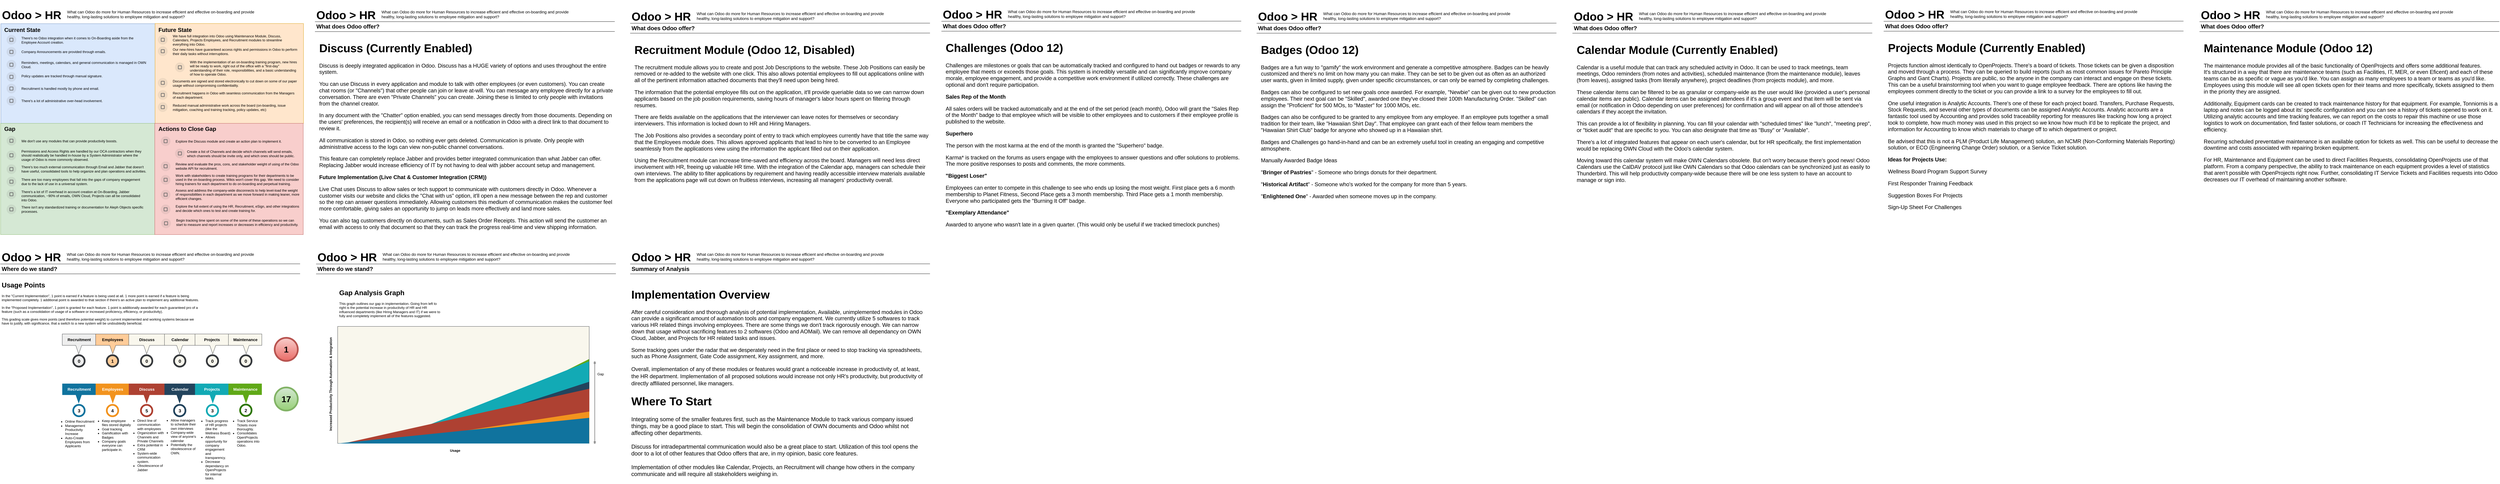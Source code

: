 <mxfile pages="1" version="11.2.8" type="github"><diagram id="OUOehhL8WFchSSpcXjxX" name="Page-1"><mxGraphModel dx="2370" dy="1302" grid="1" gridSize="10" guides="1" tooltips="1" connect="1" arrows="1" fold="1" page="1" pageScale="1" pageWidth="1100" pageHeight="850" math="0" shadow="0"><root><mxCell id="0"/><mxCell id="1" parent="0"/><mxCell id="Wtgg8wzVG4YzeT6x6Ep6-89" value="" style="rounded=0;whiteSpace=wrap;html=1;fillColor=#f9f7ed;strokeColor=#36393d;gradientColor=none;" parent="1" vertex="1"><mxGeometry x="1199.5" y="1147.5" width="881" height="410" as="geometry"/></mxCell><mxCell id="Wtgg8wzVG4YzeT6x6Ep6-133" value="" style="verticalLabelPosition=bottom;verticalAlign=top;html=1;shape=mxgraph.basic.orthogonal_triangle;fillColor=#60a917;align=center;rotation=-90;shadow=0;fontSize=14;fontStyle=1;strokeColor=none;spacingTop=5;fontColor=#ffffff;" parent="1" vertex="1"><mxGeometry x="1638" y="1115" width="295" height="589" as="geometry"/></mxCell><mxCell id="Wtgg8wzVG4YzeT6x6Ep6-103" value="" style="verticalLabelPosition=bottom;verticalAlign=top;html=1;shape=mxgraph.basic.orthogonal_triangle;fillColor=#12AAB5;align=center;rotation=-90;shadow=0;fontSize=14;fontStyle=1;strokeColor=none;spacingTop=5;fontColor=#ffffff;" parent="1" vertex="1"><mxGeometry x="1575" y="1052" width="287" height="723" as="geometry"/></mxCell><mxCell id="Wtgg8wzVG4YzeT6x6Ep6-101" value="" style="verticalLabelPosition=bottom;verticalAlign=top;html=1;shape=mxgraph.basic.orthogonal_triangle;fillColor=#23445D;align=center;rotation=-90;shadow=0;fontSize=14;fontStyle=1;strokeColor=none;spacingTop=5;fontColor=#ffffff;" parent="1" vertex="1"><mxGeometry x="1643" y="1119" width="215" height="660" as="geometry"/></mxCell><mxCell id="Wtgg8wzVG4YzeT6x6Ep6-100" value="" style="verticalLabelPosition=bottom;verticalAlign=top;html=1;shape=mxgraph.basic.orthogonal_triangle;fillColor=#AE4132;align=center;rotation=-90;shadow=0;fontSize=14;fontStyle=1;strokeColor=none;spacingTop=5;fontColor=#ffffff;" parent="1" vertex="1"><mxGeometry x="1557" y="1033" width="191" height="857" as="geometry"/></mxCell><mxCell id="cZItH4RGczlgt5LyqYbT-1" value="" style="rounded=0;whiteSpace=wrap;html=1;fillColor=#dae8fc;strokeColor=#6c8ebf;" parent="1" vertex="1"><mxGeometry x="20" y="86" width="540" height="350" as="geometry"/></mxCell><mxCell id="cZItH4RGczlgt5LyqYbT-2" value="" style="rounded=0;whiteSpace=wrap;html=1;fillColor=#ffe6cc;strokeColor=#d79b00;" parent="1" vertex="1"><mxGeometry x="560" y="85.5" width="520" height="350" as="geometry"/></mxCell><mxCell id="cZItH4RGczlgt5LyqYbT-3" value="" style="rounded=0;whiteSpace=wrap;html=1;fillColor=#d5e8d4;strokeColor=#82b366;" parent="1" vertex="1"><mxGeometry x="19" y="435.5" width="540" height="390" as="geometry"/></mxCell><mxCell id="cZItH4RGczlgt5LyqYbT-4" value="" style="rounded=0;whiteSpace=wrap;html=1;fillColor=#f8cecc;strokeColor=#b85450;" parent="1" vertex="1"><mxGeometry x="559" y="435.5" width="520" height="390" as="geometry"/></mxCell><mxCell id="cZItH4RGczlgt5LyqYbT-7" value="Current State" style="text;html=1;strokeColor=none;fillColor=none;align=left;verticalAlign=middle;whiteSpace=wrap;rounded=0;fontSize=20;fontStyle=1" parent="1" vertex="1"><mxGeometry x="30" y="97" width="520" height="20" as="geometry"/></mxCell><mxCell id="cZItH4RGczlgt5LyqYbT-8" value="Future State" style="text;html=1;strokeColor=none;fillColor=none;align=left;verticalAlign=middle;whiteSpace=wrap;rounded=0;fontSize=20;fontStyle=1" parent="1" vertex="1"><mxGeometry x="570" y="97" width="500" height="20" as="geometry"/></mxCell><mxCell id="cZItH4RGczlgt5LyqYbT-9" value="Gap" style="text;html=1;strokeColor=none;fillColor=none;align=left;verticalAlign=middle;whiteSpace=wrap;rounded=0;fontSize=20;fontStyle=1" parent="1" vertex="1"><mxGeometry x="30" y="444" width="500" height="20" as="geometry"/></mxCell><mxCell id="cZItH4RGczlgt5LyqYbT-10" value="Actions to Close Gap" style="text;html=1;strokeColor=none;fillColor=none;align=left;verticalAlign=middle;whiteSpace=wrap;rounded=0;fontSize=20;fontStyle=1" parent="1" vertex="1"><mxGeometry x="570" y="444" width="500" height="20" as="geometry"/></mxCell><mxCell id="cZItH4RGczlgt5LyqYbT-12" value="" style="shape=ellipse;labelPosition=right;align=left;strokeColor=none;fillColor=#666666;opacity=10;fontSize=20;" parent="1" vertex="1"><mxGeometry x="40" y="125.5" width="34" height="34" as="geometry"/></mxCell><mxCell id="cZItH4RGczlgt5LyqYbT-13" value="" style="dashed=0;labelPosition=right;align=left;shape=mxgraph.gmdl.checkbox;strokeColor=#666666;fillColor=none;strokeWidth=2;" parent="cZItH4RGczlgt5LyqYbT-12" vertex="1"><mxGeometry x="11.333" y="11.333" width="11.333" height="11.333" as="geometry"/></mxCell><mxCell id="cZItH4RGczlgt5LyqYbT-19" value="There's no Odoo integration when it comes to On-Boarding aside from the Employee Account creation." style="text;html=1;strokeColor=none;fillColor=none;align=left;verticalAlign=middle;whiteSpace=wrap;rounded=0;fontSize=12;" parent="1" vertex="1"><mxGeometry x="90" y="127" width="440" height="33" as="geometry"/></mxCell><mxCell id="cZItH4RGczlgt5LyqYbT-32" value="What can Odoo do more for Human Resources to increase efficient and effective on-boarding and provide healthy, long-lasting solutions to employee mitigation and support?" style="text;html=1;strokeColor=none;fillColor=none;align=left;verticalAlign=middle;whiteSpace=wrap;rounded=0;fontSize=14;" parent="1" vertex="1"><mxGeometry x="250" y="30" width="680" height="46" as="geometry"/></mxCell><mxCell id="cZItH4RGczlgt5LyqYbT-33" value="&lt;h1&gt;Odoo &amp;gt; HR&lt;/h1&gt;" style="text;html=1;strokeColor=none;fillColor=none;spacing=5;spacingTop=-20;whiteSpace=wrap;overflow=hidden;rounded=0;fontSize=20;align=left;" parent="1" vertex="1"><mxGeometry x="19" y="14.5" width="250" height="66" as="geometry"/></mxCell><mxCell id="cZItH4RGczlgt5LyqYbT-34" value="Company Announcements are provided through emails." style="text;html=1;strokeColor=none;fillColor=none;align=left;verticalAlign=middle;whiteSpace=wrap;rounded=0;fontSize=12;" parent="1" vertex="1"><mxGeometry x="90" y="170" width="440" height="30" as="geometry"/></mxCell><mxCell id="cZItH4RGczlgt5LyqYbT-35" value="Reminders, meetings, calendars, and general communication is managed in OWN Cloud." style="text;html=1;strokeColor=none;fillColor=none;align=left;verticalAlign=middle;whiteSpace=wrap;rounded=0;fontSize=12;" parent="1" vertex="1"><mxGeometry x="90" y="210" width="440" height="40" as="geometry"/></mxCell><mxCell id="cZItH4RGczlgt5LyqYbT-36" value="" style="shape=ellipse;labelPosition=right;align=left;strokeColor=none;fillColor=#666666;opacity=10;fontSize=20;" parent="1" vertex="1"><mxGeometry x="40" y="168" width="34" height="34" as="geometry"/></mxCell><mxCell id="cZItH4RGczlgt5LyqYbT-37" value="" style="dashed=0;labelPosition=right;align=left;shape=mxgraph.gmdl.checkbox;strokeColor=#666666;fillColor=none;strokeWidth=2;" parent="cZItH4RGczlgt5LyqYbT-36" vertex="1"><mxGeometry x="11.333" y="11.333" width="11.333" height="11.333" as="geometry"/></mxCell><mxCell id="cZItH4RGczlgt5LyqYbT-38" value="" style="shape=ellipse;labelPosition=right;align=left;strokeColor=none;fillColor=#666666;opacity=10;fontSize=20;" parent="1" vertex="1"><mxGeometry x="40" y="213" width="34" height="34" as="geometry"/></mxCell><mxCell id="cZItH4RGczlgt5LyqYbT-39" value="" style="dashed=0;labelPosition=right;align=left;shape=mxgraph.gmdl.checkbox;strokeColor=#666666;fillColor=none;strokeWidth=2;" parent="cZItH4RGczlgt5LyqYbT-38" vertex="1"><mxGeometry x="11.333" y="11.333" width="11.333" height="11.333" as="geometry"/></mxCell><mxCell id="cZItH4RGczlgt5LyqYbT-40" value="Policy updates are tracked through manual signature." style="text;html=1;strokeColor=none;fillColor=none;align=left;verticalAlign=middle;whiteSpace=wrap;rounded=0;fontSize=12;" parent="1" vertex="1"><mxGeometry x="90" y="250" width="440" height="40" as="geometry"/></mxCell><mxCell id="cZItH4RGczlgt5LyqYbT-41" value="" style="shape=ellipse;labelPosition=right;align=left;strokeColor=none;fillColor=#666666;opacity=10;fontSize=20;" parent="1" vertex="1"><mxGeometry x="40" y="255.5" width="34" height="34" as="geometry"/></mxCell><mxCell id="cZItH4RGczlgt5LyqYbT-42" value="" style="dashed=0;labelPosition=right;align=left;shape=mxgraph.gmdl.checkbox;strokeColor=#666666;fillColor=none;strokeWidth=2;" parent="cZItH4RGczlgt5LyqYbT-41" vertex="1"><mxGeometry x="11.333" y="11.333" width="11.333" height="11.333" as="geometry"/></mxCell><mxCell id="cZItH4RGczlgt5LyqYbT-43" value="Recruitment is handled mostly by phone and email." style="text;html=1;strokeColor=none;fillColor=none;align=left;verticalAlign=middle;whiteSpace=wrap;rounded=0;fontSize=12;" parent="1" vertex="1"><mxGeometry x="90" y="293.5" width="440" height="40" as="geometry"/></mxCell><mxCell id="cZItH4RGczlgt5LyqYbT-44" value="" style="shape=ellipse;labelPosition=right;align=left;strokeColor=none;fillColor=#666666;opacity=10;fontSize=20;" parent="1" vertex="1"><mxGeometry x="40" y="296.5" width="34" height="34" as="geometry"/></mxCell><mxCell id="cZItH4RGczlgt5LyqYbT-45" value="" style="dashed=0;labelPosition=right;align=left;shape=mxgraph.gmdl.checkbox;strokeColor=#666666;fillColor=none;strokeWidth=2;" parent="cZItH4RGczlgt5LyqYbT-44" vertex="1"><mxGeometry x="11.333" y="11.333" width="11.333" height="11.333" as="geometry"/></mxCell><mxCell id="cZItH4RGczlgt5LyqYbT-46" value="There's a lot of administrative over-head involvement." style="text;html=1;strokeColor=none;fillColor=none;align=left;verticalAlign=middle;whiteSpace=wrap;rounded=0;fontSize=12;" parent="1" vertex="1"><mxGeometry x="90" y="336.5" width="440" height="40" as="geometry"/></mxCell><mxCell id="cZItH4RGczlgt5LyqYbT-47" value="" style="shape=ellipse;labelPosition=right;align=left;strokeColor=none;fillColor=#666666;opacity=10;fontSize=20;" parent="1" vertex="1"><mxGeometry x="40" y="339.5" width="34" height="34" as="geometry"/></mxCell><mxCell id="cZItH4RGczlgt5LyqYbT-48" value="" style="dashed=0;labelPosition=right;align=left;shape=mxgraph.gmdl.checkbox;strokeColor=#666666;fillColor=none;strokeWidth=2;" parent="cZItH4RGczlgt5LyqYbT-47" vertex="1"><mxGeometry x="11.333" y="11.333" width="11.333" height="11.333" as="geometry"/></mxCell><mxCell id="cZItH4RGczlgt5LyqYbT-51" value="" style="shape=ellipse;labelPosition=right;align=left;strokeColor=none;fillColor=#666666;opacity=10;fontSize=20;" parent="1" vertex="1"><mxGeometry x="570" y="125.5" width="34" height="34" as="geometry"/></mxCell><mxCell id="cZItH4RGczlgt5LyqYbT-52" value="" style="dashed=0;labelPosition=right;align=left;shape=mxgraph.gmdl.checkbox;strokeColor=#666666;fillColor=none;strokeWidth=2;" parent="cZItH4RGczlgt5LyqYbT-51" vertex="1"><mxGeometry x="11.333" y="11.333" width="11.333" height="11.333" as="geometry"/></mxCell><mxCell id="cZItH4RGczlgt5LyqYbT-53" value="We have full integration into Odoo using Maintenance Module, Discuss, Calendars, Projects Employees, and Recruitment modules to streamline everything into Odoo." style="text;html=1;strokeColor=none;fillColor=none;align=left;verticalAlign=middle;whiteSpace=wrap;rounded=0;fontSize=12;" parent="1" vertex="1"><mxGeometry x="620" y="127" width="440" height="33" as="geometry"/></mxCell><mxCell id="cZItH4RGczlgt5LyqYbT-54" value="" style="shape=ellipse;labelPosition=right;align=left;strokeColor=none;fillColor=#666666;opacity=10;fontSize=20;" parent="1" vertex="1"><mxGeometry x="570" y="165.5" width="34" height="34" as="geometry"/></mxCell><mxCell id="cZItH4RGczlgt5LyqYbT-55" value="" style="dashed=0;labelPosition=right;align=left;shape=mxgraph.gmdl.checkbox;strokeColor=#666666;fillColor=none;strokeWidth=2;" parent="cZItH4RGczlgt5LyqYbT-54" vertex="1"><mxGeometry x="11.333" y="11.333" width="11.333" height="11.333" as="geometry"/></mxCell><mxCell id="cZItH4RGczlgt5LyqYbT-56" value="Our new-hires have guaranteed access rights and permissions in Odoo to perform their daily tasks without interruptions." style="text;html=1;strokeColor=none;fillColor=none;align=left;verticalAlign=middle;whiteSpace=wrap;rounded=0;fontSize=12;" parent="1" vertex="1"><mxGeometry x="620" y="167" width="440" height="33" as="geometry"/></mxCell><mxCell id="cZItH4RGczlgt5LyqYbT-57" value="" style="shape=ellipse;labelPosition=right;align=left;strokeColor=none;fillColor=#666666;opacity=10;fontSize=20;" parent="1" vertex="1"><mxGeometry x="630" y="222" width="34" height="34" as="geometry"/></mxCell><mxCell id="cZItH4RGczlgt5LyqYbT-58" value="" style="dashed=0;labelPosition=right;align=left;shape=mxgraph.gmdl.checkbox;strokeColor=#666666;fillColor=none;strokeWidth=2;" parent="cZItH4RGczlgt5LyqYbT-57" vertex="1"><mxGeometry x="11.333" y="11.333" width="11.333" height="11.333" as="geometry"/></mxCell><mxCell id="cZItH4RGczlgt5LyqYbT-59" value="With the implementation of an on-boarding training program, new hires will be ready to work, right out of the office with a &quot;first-day&quot; understanding of their role, responsibilities, and a basic understanding of how to operate Odoo." style="text;html=1;strokeColor=none;fillColor=none;align=left;verticalAlign=middle;whiteSpace=wrap;rounded=0;fontSize=12;" parent="1" vertex="1"><mxGeometry x="680" y="214" width="380" height="56" as="geometry"/></mxCell><mxCell id="cZItH4RGczlgt5LyqYbT-60" value="" style="shape=ellipse;labelPosition=right;align=left;strokeColor=none;fillColor=#666666;opacity=10;fontSize=20;" parent="1" vertex="1"><mxGeometry x="570" y="276.5" width="34" height="34" as="geometry"/></mxCell><mxCell id="cZItH4RGczlgt5LyqYbT-61" value="" style="dashed=0;labelPosition=right;align=left;shape=mxgraph.gmdl.checkbox;strokeColor=#666666;fillColor=none;strokeWidth=2;" parent="cZItH4RGczlgt5LyqYbT-60" vertex="1"><mxGeometry x="11.333" y="11.333" width="11.333" height="11.333" as="geometry"/></mxCell><mxCell id="cZItH4RGczlgt5LyqYbT-62" value="Documents are signed and stored electronically to cut down on some of our paper usage without compromising confidentiality." style="text;html=1;strokeColor=none;fillColor=none;align=left;verticalAlign=middle;whiteSpace=wrap;rounded=0;fontSize=12;" parent="1" vertex="1"><mxGeometry x="620" y="278" width="440" height="33" as="geometry"/></mxCell><mxCell id="cZItH4RGczlgt5LyqYbT-63" value="" style="shape=ellipse;labelPosition=right;align=left;strokeColor=none;fillColor=#666666;opacity=10;fontSize=20;" parent="1" vertex="1"><mxGeometry x="570" y="319" width="34" height="34" as="geometry"/></mxCell><mxCell id="cZItH4RGczlgt5LyqYbT-64" value="" style="dashed=0;labelPosition=right;align=left;shape=mxgraph.gmdl.checkbox;strokeColor=#666666;fillColor=none;strokeWidth=2;" parent="cZItH4RGczlgt5LyqYbT-63" vertex="1"><mxGeometry x="11.333" y="11.333" width="11.333" height="11.333" as="geometry"/></mxCell><mxCell id="cZItH4RGczlgt5LyqYbT-65" value="Recruitment happens in Odoo with seamless communication from the Managers of each department." style="text;html=1;strokeColor=none;fillColor=none;align=left;verticalAlign=middle;whiteSpace=wrap;rounded=0;fontSize=12;" parent="1" vertex="1"><mxGeometry x="620" y="320.5" width="440" height="33" as="geometry"/></mxCell><mxCell id="cZItH4RGczlgt5LyqYbT-66" value="" style="shape=ellipse;labelPosition=right;align=left;strokeColor=none;fillColor=#666666;opacity=10;fontSize=20;" parent="1" vertex="1"><mxGeometry x="570" y="361.5" width="34" height="34" as="geometry"/></mxCell><mxCell id="cZItH4RGczlgt5LyqYbT-67" value="" style="dashed=0;labelPosition=right;align=left;shape=mxgraph.gmdl.checkbox;strokeColor=#666666;fillColor=none;strokeWidth=2;" parent="cZItH4RGczlgt5LyqYbT-66" vertex="1"><mxGeometry x="11.333" y="11.333" width="11.333" height="11.333" as="geometry"/></mxCell><mxCell id="cZItH4RGczlgt5LyqYbT-68" value="Reduced manual administrative work across the board (on-boarding, issue mitigation, coaching and training tracking, policy updates, etc)" style="text;html=1;strokeColor=none;fillColor=none;align=left;verticalAlign=middle;whiteSpace=wrap;rounded=0;fontSize=12;" parent="1" vertex="1"><mxGeometry x="620" y="363" width="440" height="33" as="geometry"/></mxCell><mxCell id="cZItH4RGczlgt5LyqYbT-69" value="" style="shape=ellipse;labelPosition=right;align=left;strokeColor=none;fillColor=#666666;opacity=10;fontSize=20;" parent="1" vertex="1"><mxGeometry x="40" y="479.5" width="34" height="34" as="geometry"/></mxCell><mxCell id="cZItH4RGczlgt5LyqYbT-70" value="" style="dashed=0;labelPosition=right;align=left;shape=mxgraph.gmdl.checkbox;strokeColor=#666666;fillColor=none;strokeWidth=2;" parent="cZItH4RGczlgt5LyqYbT-69" vertex="1"><mxGeometry x="11.333" y="11.333" width="11.333" height="11.333" as="geometry"/></mxCell><mxCell id="cZItH4RGczlgt5LyqYbT-71" value="We don't use any modules that can provide productivity boosts." style="text;html=1;strokeColor=none;fillColor=none;align=left;verticalAlign=middle;whiteSpace=wrap;rounded=0;fontSize=12;" parent="1" vertex="1"><mxGeometry x="90" y="481" width="440" height="33" as="geometry"/></mxCell><mxCell id="cZItH4RGczlgt5LyqYbT-72" value="" style="shape=ellipse;labelPosition=right;align=left;strokeColor=none;fillColor=#666666;opacity=10;fontSize=20;" parent="1" vertex="1"><mxGeometry x="40" y="530.5" width="34" height="34" as="geometry"/></mxCell><mxCell id="cZItH4RGczlgt5LyqYbT-73" value="" style="dashed=0;labelPosition=right;align=left;shape=mxgraph.gmdl.checkbox;strokeColor=#666666;fillColor=none;strokeWidth=2;" parent="cZItH4RGczlgt5LyqYbT-72" vertex="1"><mxGeometry x="11.333" y="11.333" width="11.333" height="11.333" as="geometry"/></mxCell><mxCell id="cZItH4RGczlgt5LyqYbT-74" value="Permissions and Access Rights are handled by our OCA contractors when they should realistically be handled in-house by a System Administrator where the usage of Odoo is more commonly observed." style="text;html=1;strokeColor=none;fillColor=none;align=left;verticalAlign=middle;whiteSpace=wrap;rounded=0;fontSize=12;" parent="1" vertex="1"><mxGeometry x="90" y="525" width="440" height="45" as="geometry"/></mxCell><mxCell id="cZItH4RGczlgt5LyqYbT-75" value="" style="shape=ellipse;labelPosition=right;align=left;strokeColor=none;fillColor=#666666;opacity=10;fontSize=20;" parent="1" vertex="1"><mxGeometry x="40" y="579" width="34" height="34" as="geometry"/></mxCell><mxCell id="cZItH4RGczlgt5LyqYbT-76" value="" style="dashed=0;labelPosition=right;align=left;shape=mxgraph.gmdl.checkbox;strokeColor=#666666;fillColor=none;strokeWidth=2;" parent="cZItH4RGczlgt5LyqYbT-75" vertex="1"><mxGeometry x="11.333" y="11.333" width="11.333" height="11.333" as="geometry"/></mxCell><mxCell id="cZItH4RGczlgt5LyqYbT-77" value="There's too much external communication through Email and Jabber that doesn't have useful, consolidated tools to help organize and plan operations and activities." style="text;html=1;strokeColor=none;fillColor=none;align=left;verticalAlign=middle;whiteSpace=wrap;rounded=0;fontSize=12;" parent="1" vertex="1"><mxGeometry x="90" y="581" width="440" height="29" as="geometry"/></mxCell><mxCell id="cZItH4RGczlgt5LyqYbT-78" value="" style="shape=ellipse;labelPosition=right;align=left;strokeColor=none;fillColor=#666666;opacity=10;fontSize=20;" parent="1" vertex="1"><mxGeometry x="40" y="623" width="34" height="34" as="geometry"/></mxCell><mxCell id="cZItH4RGczlgt5LyqYbT-79" value="" style="dashed=0;labelPosition=right;align=left;shape=mxgraph.gmdl.checkbox;strokeColor=#666666;fillColor=none;strokeWidth=2;" parent="cZItH4RGczlgt5LyqYbT-78" vertex="1"><mxGeometry x="11.333" y="11.333" width="11.333" height="11.333" as="geometry"/></mxCell><mxCell id="cZItH4RGczlgt5LyqYbT-80" value="There are too many employees that fall into the gaps of company engagement due to the lack of use in a universal system." style="text;html=1;strokeColor=none;fillColor=none;align=left;verticalAlign=middle;whiteSpace=wrap;rounded=0;fontSize=12;" parent="1" vertex="1"><mxGeometry x="90" y="625" width="440" height="30" as="geometry"/></mxCell><mxCell id="cZItH4RGczlgt5LyqYbT-81" value="" style="shape=ellipse;labelPosition=right;align=left;strokeColor=none;fillColor=#666666;opacity=10;fontSize=20;" parent="1" vertex="1"><mxGeometry x="40" y="667" width="34" height="34" as="geometry"/></mxCell><mxCell id="cZItH4RGczlgt5LyqYbT-82" value="" style="dashed=0;labelPosition=right;align=left;shape=mxgraph.gmdl.checkbox;strokeColor=#666666;fillColor=none;strokeWidth=2;" parent="cZItH4RGczlgt5LyqYbT-81" vertex="1"><mxGeometry x="11.333" y="11.333" width="11.333" height="11.333" as="geometry"/></mxCell><mxCell id="cZItH4RGczlgt5LyqYbT-83" value="There's a lot of IT overhead in account creation at On-Boarding. Jabber communication, ~90% of emails, OWN Cloud, Projects can all be consolidated into Odoo." style="text;html=1;strokeColor=none;fillColor=none;align=left;verticalAlign=middle;whiteSpace=wrap;rounded=0;fontSize=12;" parent="1" vertex="1"><mxGeometry x="90" y="669" width="440" height="41" as="geometry"/></mxCell><mxCell id="NRqxcImHiHVD9mIpwpy8-1" value="" style="shape=ellipse;labelPosition=right;align=left;strokeColor=none;fillColor=#666666;opacity=10;fontSize=20;" parent="1" vertex="1"><mxGeometry x="40" y="720" width="34" height="34" as="geometry"/></mxCell><mxCell id="NRqxcImHiHVD9mIpwpy8-2" value="" style="dashed=0;labelPosition=right;align=left;shape=mxgraph.gmdl.checkbox;strokeColor=#666666;fillColor=none;strokeWidth=2;" parent="NRqxcImHiHVD9mIpwpy8-1" vertex="1"><mxGeometry x="11.333" y="11.333" width="11.333" height="11.333" as="geometry"/></mxCell><mxCell id="NRqxcImHiHVD9mIpwpy8-3" value="There isn't any standardized training or documentation for Aleph Objects specific processes." style="text;html=1;strokeColor=none;fillColor=none;align=left;verticalAlign=middle;whiteSpace=wrap;rounded=0;fontSize=12;" parent="1" vertex="1"><mxGeometry x="90" y="722" width="440" height="30" as="geometry"/></mxCell><mxCell id="NRqxcImHiHVD9mIpwpy8-4" value="" style="shape=ellipse;labelPosition=right;align=left;strokeColor=none;fillColor=#666666;opacity=10;fontSize=20;" parent="1" vertex="1"><mxGeometry x="580" y="481" width="34" height="34" as="geometry"/></mxCell><mxCell id="NRqxcImHiHVD9mIpwpy8-5" value="" style="dashed=0;labelPosition=right;align=left;shape=mxgraph.gmdl.checkbox;strokeColor=#666666;fillColor=none;strokeWidth=2;" parent="NRqxcImHiHVD9mIpwpy8-4" vertex="1"><mxGeometry x="11.333" y="11.333" width="11.333" height="11.333" as="geometry"/></mxCell><mxCell id="NRqxcImHiHVD9mIpwpy8-6" value="Explore the Discuss module and create an action plan to implement it." style="text;html=1;strokeColor=none;fillColor=none;align=left;verticalAlign=middle;whiteSpace=wrap;rounded=0;fontSize=12;" parent="1" vertex="1"><mxGeometry x="630" y="482.5" width="440" height="33" as="geometry"/></mxCell><mxCell id="NRqxcImHiHVD9mIpwpy8-7" value="" style="shape=ellipse;labelPosition=right;align=left;strokeColor=none;fillColor=#666666;opacity=10;fontSize=20;" parent="1" vertex="1"><mxGeometry x="630" y="524" width="34" height="34" as="geometry"/></mxCell><mxCell id="NRqxcImHiHVD9mIpwpy8-8" value="" style="dashed=0;labelPosition=right;align=left;shape=mxgraph.gmdl.checkbox;strokeColor=#666666;fillColor=none;strokeWidth=2;" parent="NRqxcImHiHVD9mIpwpy8-7" vertex="1"><mxGeometry x="11.333" y="11.333" width="11.333" height="11.333" as="geometry"/></mxCell><mxCell id="NRqxcImHiHVD9mIpwpy8-9" value="Create a list of Channels and decide which channels will send emails, which channels should be invite only, and which ones should be public." style="text;html=1;strokeColor=none;fillColor=none;align=left;verticalAlign=middle;whiteSpace=wrap;rounded=0;fontSize=12;" parent="1" vertex="1"><mxGeometry x="670" y="519" width="400" height="45" as="geometry"/></mxCell><mxCell id="NRqxcImHiHVD9mIpwpy8-10" value="" style="shape=ellipse;labelPosition=right;align=left;strokeColor=none;fillColor=#666666;opacity=10;fontSize=20;" parent="1" vertex="1"><mxGeometry x="580" y="569" width="34" height="34" as="geometry"/></mxCell><mxCell id="NRqxcImHiHVD9mIpwpy8-11" value="" style="dashed=0;labelPosition=right;align=left;shape=mxgraph.gmdl.checkbox;strokeColor=#666666;fillColor=none;strokeWidth=2;" parent="NRqxcImHiHVD9mIpwpy8-10" vertex="1"><mxGeometry x="11.333" y="11.333" width="11.333" height="11.333" as="geometry"/></mxCell><mxCell id="NRqxcImHiHVD9mIpwpy8-12" value="Review and evaluate the pros, cons, and stakeholder weight of using of the Odoo website API for recruitment." style="text;html=1;strokeColor=none;fillColor=none;align=left;verticalAlign=middle;whiteSpace=wrap;rounded=0;fontSize=12;" parent="1" vertex="1"><mxGeometry x="630" y="571" width="440" height="29" as="geometry"/></mxCell><mxCell id="NRqxcImHiHVD9mIpwpy8-13" value="" style="shape=ellipse;labelPosition=right;align=left;strokeColor=none;fillColor=#666666;opacity=10;fontSize=20;" parent="1" vertex="1"><mxGeometry x="580" y="616.5" width="34" height="34" as="geometry"/></mxCell><mxCell id="NRqxcImHiHVD9mIpwpy8-14" value="" style="dashed=0;labelPosition=right;align=left;shape=mxgraph.gmdl.checkbox;strokeColor=#666666;fillColor=none;strokeWidth=2;" parent="NRqxcImHiHVD9mIpwpy8-13" vertex="1"><mxGeometry x="11.333" y="11.333" width="11.333" height="11.333" as="geometry"/></mxCell><mxCell id="NRqxcImHiHVD9mIpwpy8-16" value="" style="shape=ellipse;labelPosition=right;align=left;strokeColor=none;fillColor=#666666;opacity=10;fontSize=20;" parent="1" vertex="1"><mxGeometry x="580" y="668.5" width="34" height="34" as="geometry"/></mxCell><mxCell id="NRqxcImHiHVD9mIpwpy8-17" value="" style="dashed=0;labelPosition=right;align=left;shape=mxgraph.gmdl.checkbox;strokeColor=#666666;fillColor=none;strokeWidth=2;" parent="NRqxcImHiHVD9mIpwpy8-16" vertex="1"><mxGeometry x="11.333" y="11.333" width="11.333" height="11.333" as="geometry"/></mxCell><mxCell id="NRqxcImHiHVD9mIpwpy8-18" value="Assess and address the company-wide disconnects to help level-load the weight of responsibilities in each department as we move forward in making leaner, more efficient changes." style="text;html=1;strokeColor=none;fillColor=none;align=left;verticalAlign=middle;whiteSpace=wrap;rounded=0;fontSize=12;" parent="1" vertex="1"><mxGeometry x="630" y="666" width="440" height="38" as="geometry"/></mxCell><mxCell id="NRqxcImHiHVD9mIpwpy8-19" value="" style="shape=ellipse;labelPosition=right;align=left;strokeColor=none;fillColor=#666666;opacity=10;fontSize=20;" parent="1" vertex="1"><mxGeometry x="580" y="720" width="34" height="34" as="geometry"/></mxCell><mxCell id="NRqxcImHiHVD9mIpwpy8-20" value="" style="dashed=0;labelPosition=right;align=left;shape=mxgraph.gmdl.checkbox;strokeColor=#666666;fillColor=none;strokeWidth=2;" parent="NRqxcImHiHVD9mIpwpy8-19" vertex="1"><mxGeometry x="11.333" y="11.333" width="11.333" height="11.333" as="geometry"/></mxCell><mxCell id="NRqxcImHiHVD9mIpwpy8-22" value="Work with stakeholders to create training programs for their departments to be used in the on-boarding process. Wikis won't cover this gap. We need to consider hiring trainers for each department to do on-boarding and perpetual training." style="text;html=1;strokeColor=none;fillColor=none;align=left;verticalAlign=middle;whiteSpace=wrap;rounded=0;fontSize=12;" parent="1" vertex="1"><mxGeometry x="630" y="611" width="440" height="44" as="geometry"/></mxCell><mxCell id="NRqxcImHiHVD9mIpwpy8-23" value="Explore the full extent of using the HR, Recruitment, eSign, and other integrations and decide which ones to test and create training for." style="text;html=1;strokeColor=none;fillColor=none;align=left;verticalAlign=middle;whiteSpace=wrap;rounded=0;fontSize=12;" parent="1" vertex="1"><mxGeometry x="630" y="715" width="440" height="38" as="geometry"/></mxCell><mxCell id="NRqxcImHiHVD9mIpwpy8-24" value="" style="shape=ellipse;labelPosition=right;align=left;strokeColor=none;fillColor=#666666;opacity=10;fontSize=20;" parent="1" vertex="1"><mxGeometry x="581.5" y="769" width="34" height="34" as="geometry"/></mxCell><mxCell id="NRqxcImHiHVD9mIpwpy8-25" value="" style="dashed=0;labelPosition=right;align=left;shape=mxgraph.gmdl.checkbox;strokeColor=#666666;fillColor=none;strokeWidth=2;" parent="NRqxcImHiHVD9mIpwpy8-24" vertex="1"><mxGeometry x="11.333" y="11.333" width="11.333" height="11.333" as="geometry"/></mxCell><mxCell id="NRqxcImHiHVD9mIpwpy8-26" value="Begin tracking time spent on some of the some of these operations so we can start to measure and report increases or decreases in efficiency and productivity." style="text;html=1;strokeColor=none;fillColor=none;align=left;verticalAlign=middle;whiteSpace=wrap;rounded=0;fontSize=12;" parent="1" vertex="1"><mxGeometry x="631.5" y="764" width="440" height="38" as="geometry"/></mxCell><mxCell id="NRqxcImHiHVD9mIpwpy8-28" value="What can Odoo do more for Human Resources to increase efficient and effective on-boarding and provide healthy, long-lasting solutions to employee mitigation and support?" style="text;html=1;strokeColor=none;fillColor=none;align=left;verticalAlign=middle;whiteSpace=wrap;rounded=0;fontSize=14;" parent="1" vertex="1"><mxGeometry x="1351" y="30" width="680" height="46" as="geometry"/></mxCell><mxCell id="NRqxcImHiHVD9mIpwpy8-29" value="&lt;h1&gt;Odoo &amp;gt; HR&lt;/h1&gt;" style="text;html=1;strokeColor=none;fillColor=none;spacing=5;spacingTop=-20;whiteSpace=wrap;overflow=hidden;rounded=0;fontSize=20;align=left;" parent="1" vertex="1"><mxGeometry x="1120" y="14.5" width="250" height="66" as="geometry"/></mxCell><mxCell id="NRqxcImHiHVD9mIpwpy8-31" value="&lt;h1 style=&quot;font-size: 20px;&quot;&gt;What does Odoo offer?&lt;/h1&gt;" style="text;html=1;spacing=5;spacingTop=-20;whiteSpace=wrap;overflow=hidden;rounded=0;fontSize=20;align=left;" parent="1" vertex="1"><mxGeometry x="1120" y="81" width="440" height="32" as="geometry"/></mxCell><mxCell id="NRqxcImHiHVD9mIpwpy8-32" value="" style="shape=link;html=1;fontSize=20;width=34.706;" parent="1" edge="1"><mxGeometry width="50" height="50" relative="1" as="geometry"><mxPoint x="1120" y="96.5" as="sourcePoint"/><mxPoint x="2170" y="96" as="targetPoint"/></mxGeometry></mxCell><mxCell id="NRqxcImHiHVD9mIpwpy8-33" value="&lt;h1&gt;Discuss (Currently Enabled)&lt;/h1&gt;&lt;p style=&quot;font-size: 19px&quot;&gt;&lt;font style=&quot;font-size: 19px&quot;&gt;Discuss is deeply integrated application in Odoo. Discuss has a HUGE variety of options and uses throughout the entire system.&lt;/font&gt;&lt;/p&gt;&lt;p style=&quot;font-size: 19px&quot;&gt;&lt;font style=&quot;font-size: 19px&quot;&gt;You can use Discuss in every application and module to talk with other employees (or even customers). You can create chat rooms (or &quot;Channels&quot;) that other people can join or leave at-will. You can message any employee directly for a private conversation. There are even &quot;Private Channels&quot; you can create. Joining these is limited to only people with invitations from the channel creator.&amp;nbsp;&lt;/font&gt;&lt;/p&gt;&lt;p style=&quot;font-size: 19px&quot;&gt;&lt;font style=&quot;font-size: 19px&quot;&gt;In any document with the &quot;Chatter&quot; option enabled, you can send messages directly from those documents. Depending on the users' preferences, the recipient(s) will receive an email or a notification in Odoo with a direct link to that document to review it.&lt;/font&gt;&lt;/p&gt;&lt;p style=&quot;font-size: 19px&quot;&gt;All communication is stored in Odoo, so nothing ever gets deleted. Communication is private. Only people with administrative access to the logs can view non-public channel conversations.&lt;/p&gt;&lt;p style=&quot;font-size: 19px&quot;&gt;This feature can completely replace Jabber and provides better integrated communication than what Jabber can offer. Replacing Jabber would increase efficiency of IT by not having to deal with jabber account setup and management.&lt;/p&gt;&lt;p style=&quot;font-size: 19px&quot;&gt;&lt;b&gt;Future Implementation (Live Chat &amp;amp; Customer Integration (CRM))&lt;/b&gt;&lt;/p&gt;&lt;p style=&quot;font-size: 19px&quot;&gt;Live Chat uses Discuss to allow sales or tech support to communicate with customers directly in Odoo. Whenever a customer visits our website and clicks the &quot;Chat with us&quot; option, it'll open a new message between the rep and customer so the rep can answer questions immediately. Allowing customers this medium of communication makes the customer feel more comfortable, giving sales an opportunity to jump on leads more effectively and land more sales.&lt;/p&gt;&lt;p style=&quot;font-size: 19px&quot;&gt;You can also tag customers directly on documents, such as Sales Order Receipts. This action will send the customer an email with access to only that document so that they can track the progress real-time and view shipping information.&lt;/p&gt;" style="text;html=1;strokeColor=none;fillColor=none;spacing=5;spacingTop=-20;whiteSpace=wrap;overflow=hidden;rounded=0;fontSize=20;align=left;" parent="1" vertex="1"><mxGeometry x="1130" y="131" width="1041" height="689" as="geometry"/></mxCell><mxCell id="Wtgg8wzVG4YzeT6x6Ep6-6" value="What can Odoo do more for Human Resources to increase efficient and effective on-boarding and provide healthy, long-lasting solutions to employee mitigation and support?" style="text;html=1;strokeColor=none;fillColor=none;align=left;verticalAlign=middle;whiteSpace=wrap;rounded=0;fontSize=14;" parent="1" vertex="1"><mxGeometry x="2455" y="35.5" width="680" height="46" as="geometry"/></mxCell><mxCell id="Wtgg8wzVG4YzeT6x6Ep6-7" value="&lt;h1&gt;Odoo &amp;gt; HR&lt;/h1&gt;" style="text;html=1;strokeColor=none;fillColor=none;spacing=5;spacingTop=-20;whiteSpace=wrap;overflow=hidden;rounded=0;fontSize=20;align=left;" parent="1" vertex="1"><mxGeometry x="2224" y="20" width="250" height="66" as="geometry"/></mxCell><mxCell id="Wtgg8wzVG4YzeT6x6Ep6-8" value="&lt;h1 style=&quot;font-size: 20px;&quot;&gt;What does Odoo offer?&lt;/h1&gt;" style="text;html=1;spacing=5;spacingTop=-20;whiteSpace=wrap;overflow=hidden;rounded=0;fontSize=20;align=left;" parent="1" vertex="1"><mxGeometry x="2224" y="86.5" width="440" height="32" as="geometry"/></mxCell><mxCell id="Wtgg8wzVG4YzeT6x6Ep6-9" value="" style="shape=link;html=1;fontSize=20;width=34.706;" parent="1" edge="1"><mxGeometry width="50" height="50" relative="1" as="geometry"><mxPoint x="2224" y="102" as="sourcePoint"/><mxPoint x="3274" y="101.5" as="targetPoint"/></mxGeometry></mxCell><mxCell id="Wtgg8wzVG4YzeT6x6Ep6-10" value="&lt;h1&gt;Recruitment Module (Odoo 12, Disabled)&lt;/h1&gt;&lt;p style=&quot;font-size: 19px&quot;&gt;The recruitment module allows you to create and post Job Descriptions to the website. These Job Positions can easily be removed or re-added to the website with one click. This also allows potential employees to fill out applications online with all of the pertinent information attached documents that they'll need upon being hired.&lt;/p&gt;&lt;p style=&quot;font-size: 19px&quot;&gt;The information that the potential employee fills out on the application, it'll provide queriable data so we can narrow down applicants based on the job position requirements, saving hours of manager's labor hours spent on filtering through resumes.&lt;/p&gt;&lt;p style=&quot;font-size: 19px&quot;&gt;There are fields available on the applications that the interviewer can leave notes for themselves or secondary interviewers. This information is locked down to HR and Hiring Managers.&lt;/p&gt;&lt;p style=&quot;font-size: 19px&quot;&gt;The Job Positions also provides a secondary point of entry to track which employees currently have that title the same way that the Employees module does. This allows approved applicants that lead to hire to be converted to an Employee seamlessly from the applications view using the information the applicant filled out on their application.&amp;nbsp;&lt;/p&gt;&lt;p style=&quot;font-size: 19px&quot;&gt;Using the Recruitment module can increase time-saved and efficiency across the board. Managers will need less direct involvement with HR, freeing up valuable HR time. With the integration of the Calendar app, managers can schedule their own interviews. The ability to filter applications by requirement and having readily accessible interview materials available from the applications page will cut down on fruitless interviews, increasing all managers' productivity overall.&lt;/p&gt;" style="text;html=1;strokeColor=none;fillColor=none;spacing=5;spacingTop=-20;whiteSpace=wrap;overflow=hidden;rounded=0;fontSize=20;align=left;" parent="1" vertex="1"><mxGeometry x="2234" y="136.5" width="1041" height="689" as="geometry"/></mxCell><mxCell id="Wtgg8wzVG4YzeT6x6Ep6-11" value="What can Odoo do more for Human Resources to increase efficient and effective on-boarding and provide healthy, long-lasting solutions to employee mitigation and support?" style="text;html=1;strokeColor=none;fillColor=none;align=left;verticalAlign=middle;whiteSpace=wrap;rounded=0;fontSize=14;" parent="1" vertex="1"><mxGeometry x="3545" y="28.5" width="680" height="46" as="geometry"/></mxCell><mxCell id="Wtgg8wzVG4YzeT6x6Ep6-12" value="&lt;h1&gt;Odoo &amp;gt; HR&lt;/h1&gt;" style="text;html=1;strokeColor=none;fillColor=none;spacing=5;spacingTop=-20;whiteSpace=wrap;overflow=hidden;rounded=0;fontSize=20;align=left;" parent="1" vertex="1"><mxGeometry x="3314" y="13" width="250" height="66" as="geometry"/></mxCell><mxCell id="Wtgg8wzVG4YzeT6x6Ep6-13" value="&lt;h1 style=&quot;font-size: 20px;&quot;&gt;What does Odoo offer?&lt;/h1&gt;" style="text;html=1;spacing=5;spacingTop=-20;whiteSpace=wrap;overflow=hidden;rounded=0;fontSize=20;align=left;" parent="1" vertex="1"><mxGeometry x="3314" y="79.5" width="440" height="32" as="geometry"/></mxCell><mxCell id="Wtgg8wzVG4YzeT6x6Ep6-14" value="" style="shape=link;html=1;fontSize=20;width=34.706;" parent="1" edge="1"><mxGeometry width="50" height="50" relative="1" as="geometry"><mxPoint x="3314" y="95" as="sourcePoint"/><mxPoint x="4364" y="94.5" as="targetPoint"/></mxGeometry></mxCell><mxCell id="Wtgg8wzVG4YzeT6x6Ep6-15" value="&lt;h1&gt;Challenges (Odoo 12)&lt;/h1&gt;&lt;p style=&quot;font-size: 19px&quot;&gt;Challenges are milestones or goals that can be automatically tracked and configured to hand out badges or rewards to any employee that meets or exceeds those goals. This system is incredibly versatile and can significantly improve company morale, employee engagement, and provide a competitive work environment if utilized correctly. These challenges are optional and don't require participation.&lt;/p&gt;&lt;p style=&quot;font-size: 19px&quot;&gt;&lt;b&gt;Sales Rep of the Month&lt;/b&gt;&lt;/p&gt;&lt;p style=&quot;font-size: 19px&quot;&gt;All sales orders will be tracked automatically and at the end of the set period (each month), Odoo will grant the &quot;Sales Rep of the Month&quot; badge to that employee which will be visible to other employees and to customers if their employee profile is published to the website.&lt;/p&gt;&lt;p style=&quot;font-size: 19px&quot;&gt;&lt;b&gt;Superhero&lt;/b&gt;&lt;/p&gt;&lt;p style=&quot;font-size: 19px&quot;&gt;The person with the most karma at the end of the month is granted the &quot;Superhero&quot; badge.&lt;/p&gt;&lt;p style=&quot;font-size: 19px&quot;&gt;Karma* is tracked on the forums as users engage with the employees to answer questions and offer solutions to problems. The more positive responses to posts and comments, the more comments.&lt;/p&gt;&lt;p style=&quot;font-size: 19px&quot;&gt;&lt;b&gt;&quot;Biggest Loser&quot;&lt;/b&gt;&lt;/p&gt;&lt;p style=&quot;font-size: 19px&quot;&gt;Employees can enter to compete in this challenge to see who ends up losing the most weight. First place gets a 6 month membership to Planet Fitness, Second Place gets a 3 month membership. Third Place gets a 1 month membership. Everyone who participated gets the &quot;Burning It Off&quot; badge.&lt;/p&gt;&lt;p style=&quot;font-size: 19px&quot;&gt;&lt;b&gt;&quot;Exemplary Attendance&quot;&lt;/b&gt;&lt;/p&gt;&lt;p style=&quot;font-size: 19px&quot;&gt;Awarded to anyone who wasn't late in a given quarter. (This would only be useful if we tracked timeclock punches)&lt;b&gt;&lt;br&gt;&lt;/b&gt;&lt;/p&gt;" style="text;html=1;strokeColor=none;fillColor=none;spacing=5;spacingTop=-20;whiteSpace=wrap;overflow=hidden;rounded=0;fontSize=20;align=left;" parent="1" vertex="1"><mxGeometry x="3324" y="129.5" width="1041" height="689" as="geometry"/></mxCell><mxCell id="Wtgg8wzVG4YzeT6x6Ep6-16" value="What can Odoo do more for Human Resources to increase efficient and effective on-boarding and provide healthy, long-lasting solutions to employee mitigation and support?" style="text;html=1;strokeColor=none;fillColor=none;align=left;verticalAlign=middle;whiteSpace=wrap;rounded=0;fontSize=14;" parent="1" vertex="1"><mxGeometry x="5755" y="35.5" width="680" height="46" as="geometry"/></mxCell><mxCell id="Wtgg8wzVG4YzeT6x6Ep6-17" value="&lt;h1&gt;Odoo &amp;gt; HR&lt;/h1&gt;" style="text;html=1;strokeColor=none;fillColor=none;spacing=5;spacingTop=-20;whiteSpace=wrap;overflow=hidden;rounded=0;fontSize=20;align=left;" parent="1" vertex="1"><mxGeometry x="5524" y="20" width="250" height="66" as="geometry"/></mxCell><mxCell id="Wtgg8wzVG4YzeT6x6Ep6-18" value="&lt;h1 style=&quot;font-size: 20px;&quot;&gt;What does Odoo offer?&lt;/h1&gt;" style="text;html=1;spacing=5;spacingTop=-20;whiteSpace=wrap;overflow=hidden;rounded=0;fontSize=20;align=left;" parent="1" vertex="1"><mxGeometry x="5524" y="86.5" width="440" height="32" as="geometry"/></mxCell><mxCell id="Wtgg8wzVG4YzeT6x6Ep6-19" value="" style="shape=link;html=1;fontSize=20;width=34.706;" parent="1" edge="1"><mxGeometry width="50" height="50" relative="1" as="geometry"><mxPoint x="5524" y="102" as="sourcePoint"/><mxPoint x="6574" y="101.5" as="targetPoint"/></mxGeometry></mxCell><mxCell id="Wtgg8wzVG4YzeT6x6Ep6-20" value="&lt;h1&gt;Calendar Module (Currently Enabled)&lt;/h1&gt;&lt;p style=&quot;font-size: 19px&quot;&gt;Calendar is a useful module that can track any scheduled activity in Odoo. It can be used to track meetings, team meetings, Odoo reminders (from notes and activities), scheduled maintenance (from the maintenance module), leaves (from leaves), assigned tasks (from literally anywhere), project deadlines (from projects module), and more.&lt;/p&gt;&lt;p style=&quot;font-size: 19px&quot;&gt;These calendar items can be filtered to be as granular or company-wide as the user would like (provided a user's personal calendar items are public). Calendar items can be assigned attendees if it's a group event and that item will be sent via email (or notification in Odoo depending on user preferences) for confirmation and will appear on all of those attendee's calendars if they accept the invitation.&amp;nbsp;&lt;/p&gt;&lt;p style=&quot;font-size: 19px&quot;&gt;This can provide a lot of flexibility in planning. You can fill your calendar with &quot;scheduled times&quot; like &quot;lunch&quot;, &quot;meeting prep&quot;, or &quot;ticket audit&quot; that are specific to you. You can also designate that time as &quot;Busy&quot; or &quot;Available&quot;.&lt;/p&gt;&lt;p style=&quot;font-size: 19px&quot;&gt;There's a lot of integrated features that appear on each user's calendar, but for HR specifically, the first implementation would be replacing OWN Cloud with the Odoo's calendar system.&lt;/p&gt;&lt;p style=&quot;font-size: 19px&quot;&gt;Moving toward this calendar system will make OWN Calendars obsolete. But on't worry because there's good news! Odoo Calendars use the CalDAV protocol just like OWN Calendars so that Odoo calendars can be synchronized just as easily to Thunderbird. This will help productivity company-wide because there will be one less system to have an account to manage or sign into.&lt;/p&gt;" style="text;html=1;strokeColor=none;fillColor=none;spacing=5;spacingTop=-20;whiteSpace=wrap;overflow=hidden;rounded=0;fontSize=20;align=left;" parent="1" vertex="1"><mxGeometry x="5534" y="136.5" width="1041" height="689" as="geometry"/></mxCell><mxCell id="Wtgg8wzVG4YzeT6x6Ep6-21" value="What can Odoo do more for Human Resources to increase efficient and effective on-boarding and provide healthy, long-lasting solutions to employee mitigation and support?" style="text;html=1;strokeColor=none;fillColor=none;align=left;verticalAlign=middle;whiteSpace=wrap;rounded=0;fontSize=14;" parent="1" vertex="1"><mxGeometry x="6845" y="28.5" width="680" height="46" as="geometry"/></mxCell><mxCell id="Wtgg8wzVG4YzeT6x6Ep6-22" value="&lt;h1&gt;Odoo &amp;gt; HR&lt;/h1&gt;" style="text;html=1;strokeColor=none;fillColor=none;spacing=5;spacingTop=-20;whiteSpace=wrap;overflow=hidden;rounded=0;fontSize=20;align=left;" parent="1" vertex="1"><mxGeometry x="6614" y="13" width="250" height="66" as="geometry"/></mxCell><mxCell id="Wtgg8wzVG4YzeT6x6Ep6-23" value="&lt;h1 style=&quot;font-size: 20px;&quot;&gt;What does Odoo offer?&lt;/h1&gt;" style="text;html=1;spacing=5;spacingTop=-20;whiteSpace=wrap;overflow=hidden;rounded=0;fontSize=20;align=left;" parent="1" vertex="1"><mxGeometry x="6614" y="79.5" width="440" height="32" as="geometry"/></mxCell><mxCell id="Wtgg8wzVG4YzeT6x6Ep6-24" value="" style="shape=link;html=1;fontSize=20;width=34.706;" parent="1" edge="1"><mxGeometry width="50" height="50" relative="1" as="geometry"><mxPoint x="6614" y="95" as="sourcePoint"/><mxPoint x="7664" y="94.5" as="targetPoint"/></mxGeometry></mxCell><mxCell id="Wtgg8wzVG4YzeT6x6Ep6-25" value="&lt;h1&gt;Projects Module (Currently Enabled)&lt;/h1&gt;&lt;p style=&quot;font-size: 19px&quot;&gt;Projects function almost identically to OpenProjects. There's a board of tickets. Those tickets can be given a disposition and moved through a process. They can be queried to build reports (such as most common issues for Pareto Principle Graphs and Gant Charts).&amp;nbsp;Projects are public, so the anyone in the company can interact and engage on these tickets. This can be a useful brainstorming tool when you want to guage employee feedback. There are options like having the employees comment directly to the ticket or you can provide a link to a survey for the employees to fill out.&lt;/p&gt;&lt;p style=&quot;font-size: 19px&quot;&gt;One useful integration is Analytic Accounts. There's one of these for each project board. Transfers, Purchase Requests, Stock Requests, and several other types of documents can be assigned Analytic Accounts. Analytic accounts are a fantastic tool used by Accounting and provides solid traceability reporting for measures like tracking how long a project took to complete, how much money was used in this project so we know how much it'd be to replicate the project, and information for Accounting to know which materials to charge off to which department or project.&amp;nbsp;&lt;/p&gt;&lt;p style=&quot;font-size: 19px&quot;&gt;Be advised that this is not a PLM (Product Life Management) solution, an NCMR (Non-Conforming Materials Reporting) solution, or ECO (Engineering Change Order) solution, or a Service Ticket solution.&lt;/p&gt;&lt;p style=&quot;font-size: 19px&quot;&gt;&lt;b&gt;Ideas for Projects Use:&lt;/b&gt;&lt;/p&gt;&lt;p style=&quot;font-size: 19px&quot;&gt;Wellness Board Program Support Survey&lt;/p&gt;&lt;p style=&quot;font-size: 19px&quot;&gt;First Responder Training Feedback&lt;/p&gt;&lt;p style=&quot;font-size: 19px&quot;&gt;Suggestion Boxes For Projects&lt;/p&gt;&lt;p style=&quot;font-size: 19px&quot;&gt;Sign-Up Sheet For Challenges&lt;/p&gt;" style="text;html=1;strokeColor=none;fillColor=none;spacing=5;spacingTop=-20;whiteSpace=wrap;overflow=hidden;rounded=0;fontSize=20;align=left;" parent="1" vertex="1"><mxGeometry x="6624" y="129.5" width="1041" height="689" as="geometry"/></mxCell><mxCell id="Wtgg8wzVG4YzeT6x6Ep6-26" value="What can Odoo do more for Human Resources to increase efficient and effective on-boarding and provide healthy, long-lasting solutions to employee mitigation and support?" style="text;html=1;strokeColor=none;fillColor=none;align=left;verticalAlign=middle;whiteSpace=wrap;rounded=0;fontSize=14;" parent="1" vertex="1"><mxGeometry x="4649" y="35.5" width="680" height="46" as="geometry"/></mxCell><mxCell id="Wtgg8wzVG4YzeT6x6Ep6-27" value="&lt;h1&gt;Odoo &amp;gt; HR&lt;/h1&gt;" style="text;html=1;strokeColor=none;fillColor=none;spacing=5;spacingTop=-20;whiteSpace=wrap;overflow=hidden;rounded=0;fontSize=20;align=left;" parent="1" vertex="1"><mxGeometry x="4418" y="20" width="250" height="66" as="geometry"/></mxCell><mxCell id="Wtgg8wzVG4YzeT6x6Ep6-28" value="&lt;h1 style=&quot;font-size: 20px;&quot;&gt;What does Odoo offer?&lt;/h1&gt;" style="text;html=1;spacing=5;spacingTop=-20;whiteSpace=wrap;overflow=hidden;rounded=0;fontSize=20;align=left;" parent="1" vertex="1"><mxGeometry x="4418" y="86.5" width="440" height="32" as="geometry"/></mxCell><mxCell id="Wtgg8wzVG4YzeT6x6Ep6-29" value="" style="shape=link;html=1;fontSize=20;width=34.706;" parent="1" edge="1"><mxGeometry width="50" height="50" relative="1" as="geometry"><mxPoint x="4418" y="102" as="sourcePoint"/><mxPoint x="5468" y="101.5" as="targetPoint"/></mxGeometry></mxCell><mxCell id="Wtgg8wzVG4YzeT6x6Ep6-30" value="&lt;h1&gt;Badges (Odoo 12)&lt;/h1&gt;&lt;p style=&quot;font-size: 19px&quot;&gt;Badges are a fun way to &quot;gamify&quot; the work environment and generate a competitive atmosphere. Badges can be heavily customized and there's no limit on how many you can make.&amp;nbsp;&lt;span&gt;They can be set to be given out as often as an authorized user wants, given in limited supply, given under specific circumstances, or can only be earned by completing challenges.&lt;/span&gt;&lt;/p&gt;&lt;p style=&quot;font-size: 19px&quot;&gt;Badges can also be configured to set new goals once awarded. For example, &quot;Newbie&quot; can be given out to new production employees. Their next goal can be &quot;Skilled&quot;, awarded one they've closed their 100th Manufacturing Order. &quot;Skilled&quot; can assign the &quot;Proficient&quot; for 500 MOs, to &quot;Master&quot; for 1000 MOs, etc.&lt;/p&gt;&lt;p style=&quot;font-size: 19px&quot;&gt;Badges can also be configured to be granted to any employee from any employee. If an employee puts together a small tradition for their team, like &quot;Hawaiian Shirt Day&quot;. That employee can grant each of their fellow team members the &quot;Hawaiian Shirt Club&quot; badge for anyone who showed up in a Hawaiian shirt.&lt;/p&gt;&lt;p style=&quot;font-size: 19px&quot;&gt;Badges and Challenges go hand-in-hand and can be an extremely useful tool in creating an engaging and competitive atmosphere.&amp;nbsp;&lt;/p&gt;&lt;p style=&quot;font-size: 19px&quot;&gt;Manually Awarded Badge Ideas&lt;/p&gt;&lt;p style=&quot;font-size: 19px&quot;&gt;&quot;&lt;b&gt;Bringer of Pastries&lt;/b&gt;&quot; - Someone who brings donuts for their department.&lt;/p&gt;&lt;p style=&quot;font-size: 19px&quot;&gt;&quot;&lt;b&gt;Historical Artifact&lt;/b&gt;&quot; - Someone who's worked for the company for more than 5 years.&lt;/p&gt;&lt;p style=&quot;font-size: 19px&quot;&gt;&quot;&lt;b&gt;Enlightened One&lt;/b&gt;&quot; - Awarded when someone moves up in the company.&lt;/p&gt;&lt;p style=&quot;font-size: 19px&quot;&gt;&lt;br&gt;&lt;/p&gt;" style="text;html=1;strokeColor=none;fillColor=none;spacing=5;spacingTop=-20;whiteSpace=wrap;overflow=hidden;rounded=0;fontSize=20;align=left;" parent="1" vertex="1"><mxGeometry x="4428" y="136.5" width="1041" height="689" as="geometry"/></mxCell><mxCell id="Wtgg8wzVG4YzeT6x6Ep6-31" value="Recruitment" style="html=1;shape=mxgraph.infographic.barCallout;dx=57.67;dy=30.17;fillColor=#eeeeee;strokeColor=#36393d;align=center;verticalAlign=top;fontSize=14;fontStyle=1;shadow=0;spacingTop=5;" parent="1" vertex="1"><mxGeometry x="235" y="1174" width="117" height="70" as="geometry"/></mxCell><mxCell id="Wtgg8wzVG4YzeT6x6Ep6-32" value="Employees" style="html=1;shape=mxgraph.infographic.barCallout;dx=59.86;dy=30.1;fillColor=#ffcc99;strokeColor=#36393d;align=center;verticalAlign=top;fontSize=14;fontStyle=1;shadow=0;spacingTop=5;" parent="1" vertex="1"><mxGeometry x="352" y="1174" width="117" height="70" as="geometry"/></mxCell><mxCell id="Wtgg8wzVG4YzeT6x6Ep6-33" value="Discuss" style="html=1;shape=mxgraph.infographic.barCallout;dx=62.72;dy=30.17;fillColor=#f9f7ed;strokeColor=#36393d;align=center;verticalAlign=top;fontSize=14;fontStyle=1;shadow=0;spacingTop=5;" parent="1" vertex="1"><mxGeometry x="468" y="1174" width="125" height="70" as="geometry"/></mxCell><mxCell id="Wtgg8wzVG4YzeT6x6Ep6-34" value="Calendar" style="html=1;shape=mxgraph.infographic.barCallout;dx=53;dy=30.17;fillColor=#f9f7ed;strokeColor=#36393d;align=center;verticalAlign=top;fontSize=14;fontStyle=1;shadow=0;spacingTop=5;" parent="1" vertex="1"><mxGeometry x="593" y="1174" width="107" height="70" as="geometry"/></mxCell><mxCell id="Wtgg8wzVG4YzeT6x6Ep6-35" value="Projects" style="html=1;shape=mxgraph.infographic.barCallout;dx=62.11;dy=30.17;fillColor=#f9f7ed;strokeColor=#36393d;align=center;verticalAlign=top;fontSize=14;fontStyle=1;shadow=0;spacingTop=5;" parent="1" vertex="1"><mxGeometry x="700" y="1174" width="117" height="70" as="geometry"/></mxCell><mxCell id="Wtgg8wzVG4YzeT6x6Ep6-37" value="1" style="ellipse;whiteSpace=wrap;html=1;aspect=fixed;shadow=0;strokeColor=#36393d;strokeWidth=6;fillColor=#ffcc99;fontSize=16;align=center;fontStyle=1" parent="1" vertex="1"><mxGeometry x="391" y="1248.5" width="40" height="40" as="geometry"/></mxCell><mxCell id="Wtgg8wzVG4YzeT6x6Ep6-38" value="0" style="ellipse;whiteSpace=wrap;html=1;aspect=fixed;shadow=0;strokeColor=#36393d;strokeWidth=6;fillColor=#f9f7ed;fontSize=16;align=center;fontStyle=1" parent="1" vertex="1"><mxGeometry x="510.5" y="1248.5" width="40" height="40" as="geometry"/></mxCell><mxCell id="Wtgg8wzVG4YzeT6x6Ep6-39" value="0" style="ellipse;whiteSpace=wrap;html=1;aspect=fixed;shadow=0;strokeColor=#36393d;strokeWidth=6;fillColor=#f9f7ed;fontSize=16;align=center;fontStyle=1" parent="1" vertex="1"><mxGeometry x="626.5" y="1248.5" width="40" height="40" as="geometry"/></mxCell><mxCell id="Wtgg8wzVG4YzeT6x6Ep6-40" value="0" style="ellipse;whiteSpace=wrap;html=1;aspect=fixed;shadow=0;strokeColor=#36393d;strokeWidth=6;fillColor=#f9f7ed;fontSize=16;align=center;fontStyle=1" parent="1" vertex="1"><mxGeometry x="741" y="1248.5" width="40" height="40" as="geometry"/></mxCell><mxCell id="Wtgg8wzVG4YzeT6x6Ep6-51" value="&lt;h1&gt;Usage Points&lt;/h1&gt;&lt;p&gt;In the &quot;Current Implementation&quot;, 1 point is earned if a feature is being used at all. 1 more point is earned if a feature is being implemented completely. 1 additional point is awarded to that section if there's an active plan to implement any additional features.&lt;/p&gt;&lt;p&gt;In the &quot;Proposed Implementation&quot;, 1 point is granted for each feature. 1 point is additionally awarded for each guaranteed pro of a feature (such as a consolidation of usage of a software or increased proficiency, efficiency, or productivity).&lt;/p&gt;&lt;p&gt;This grading scale gives more points (and therefore potential weight) to current implemented and working systems because we have to justify, with significance, that a switch to a new system will be undoubtedly beneficial.&lt;/p&gt;" style="text;html=1;strokeColor=none;fillColor=none;spacing=5;spacingTop=-20;whiteSpace=wrap;overflow=hidden;rounded=0;" parent="1" vertex="1"><mxGeometry x="18" y="983" width="702" height="277" as="geometry"/></mxCell><mxCell id="Wtgg8wzVG4YzeT6x6Ep6-65" value="What can Odoo do more for Human Resources to increase efficient and effective on-boarding and provide healthy, long-lasting solutions to employee mitigation and support?" style="text;html=1;strokeColor=none;fillColor=none;align=left;verticalAlign=middle;whiteSpace=wrap;rounded=0;fontSize=14;" parent="1" vertex="1"><mxGeometry x="249" y="879.5" width="680" height="46" as="geometry"/></mxCell><mxCell id="Wtgg8wzVG4YzeT6x6Ep6-66" value="&lt;h1&gt;Odoo &amp;gt; HR&lt;/h1&gt;" style="text;html=1;strokeColor=none;fillColor=none;spacing=5;spacingTop=-20;whiteSpace=wrap;overflow=hidden;rounded=0;fontSize=20;align=left;" parent="1" vertex="1"><mxGeometry x="18" y="864" width="250" height="66" as="geometry"/></mxCell><mxCell id="Wtgg8wzVG4YzeT6x6Ep6-67" value="&lt;h1 style=&quot;font-size: 20px&quot;&gt;Where do we stand?&lt;/h1&gt;" style="text;html=1;spacing=5;spacingTop=-20;whiteSpace=wrap;overflow=hidden;rounded=0;fontSize=20;align=left;" parent="1" vertex="1"><mxGeometry x="18" y="930.5" width="440" height="32" as="geometry"/></mxCell><mxCell id="Wtgg8wzVG4YzeT6x6Ep6-68" value="" style="shape=link;html=1;fontSize=20;width=34.706;" parent="1" edge="1"><mxGeometry width="50" height="50" relative="1" as="geometry"><mxPoint x="18" y="946" as="sourcePoint"/><mxPoint x="1068" y="945.5" as="targetPoint"/></mxGeometry></mxCell><mxCell id="Wtgg8wzVG4YzeT6x6Ep6-69" value="0" style="ellipse;whiteSpace=wrap;html=1;aspect=fixed;shadow=0;strokeColor=#36393d;strokeWidth=6;fillColor=#eeeeee;fontSize=16;align=center;fontStyle=1" parent="1" vertex="1"><mxGeometry x="273.5" y="1248.5" width="40" height="40" as="geometry"/></mxCell><mxCell id="Wtgg8wzVG4YzeT6x6Ep6-70" value="Recruitment" style="html=1;shape=mxgraph.infographic.barCallout;dx=57.67;dy=30.17;fillColor=#10739E;strokeColor=none;align=center;verticalAlign=top;fontColor=#ffffff;fontSize=14;fontStyle=1;shadow=0;spacingTop=5;" parent="1" vertex="1"><mxGeometry x="235" y="1348" width="117" height="70" as="geometry"/></mxCell><mxCell id="Wtgg8wzVG4YzeT6x6Ep6-71" value="Employees" style="html=1;shape=mxgraph.infographic.barCallout;dx=59.86;dy=30.1;fillColor=#F2931E;strokeColor=none;align=center;verticalAlign=top;fontColor=#ffffff;fontSize=14;fontStyle=1;shadow=0;spacingTop=5;" parent="1" vertex="1"><mxGeometry x="352" y="1348" width="117" height="70" as="geometry"/></mxCell><mxCell id="Wtgg8wzVG4YzeT6x6Ep6-72" value="Discuss" style="html=1;shape=mxgraph.infographic.barCallout;dx=62.72;dy=30.17;fillColor=#AE4132;strokeColor=none;align=center;verticalAlign=top;fontColor=#ffffff;fontSize=14;fontStyle=1;shadow=0;spacingTop=5;" parent="1" vertex="1"><mxGeometry x="468" y="1348" width="125" height="70" as="geometry"/></mxCell><mxCell id="Wtgg8wzVG4YzeT6x6Ep6-73" value="Calendar" style="html=1;shape=mxgraph.infographic.barCallout;dx=53;dy=30.17;fillColor=#23445D;strokeColor=none;align=center;verticalAlign=top;fontColor=#ffffff;fontSize=14;fontStyle=1;shadow=0;spacingTop=5;" parent="1" vertex="1"><mxGeometry x="593" y="1348" width="107" height="70" as="geometry"/></mxCell><mxCell id="Wtgg8wzVG4YzeT6x6Ep6-74" value="Projects" style="html=1;shape=mxgraph.infographic.barCallout;dx=62.11;dy=30.17;fillColor=#12AAB5;strokeColor=none;align=center;verticalAlign=top;fontColor=#ffffff;fontSize=14;fontStyle=1;shadow=0;spacingTop=5;" parent="1" vertex="1"><mxGeometry x="700" y="1348" width="117" height="70" as="geometry"/></mxCell><mxCell id="Wtgg8wzVG4YzeT6x6Ep6-75" value="4" style="ellipse;whiteSpace=wrap;html=1;aspect=fixed;shadow=0;strokeColor=#F2931E;strokeWidth=6;fillColor=#FFFFFF;fontSize=16;fontColor=#000000;align=center;fontStyle=1" parent="1" vertex="1"><mxGeometry x="391" y="1422.5" width="40" height="40" as="geometry"/></mxCell><mxCell id="Wtgg8wzVG4YzeT6x6Ep6-76" value="5" style="ellipse;whiteSpace=wrap;html=1;aspect=fixed;shadow=0;strokeColor=#AE4132;strokeWidth=6;fillColor=#FFFFFF;fontSize=16;fontColor=#000000;align=center;fontStyle=1" parent="1" vertex="1"><mxGeometry x="510.5" y="1422.5" width="40" height="40" as="geometry"/></mxCell><mxCell id="Wtgg8wzVG4YzeT6x6Ep6-77" value="3" style="ellipse;whiteSpace=wrap;html=1;aspect=fixed;shadow=0;strokeColor=#23445D;strokeWidth=6;fillColor=#FFFFFF;fontSize=16;fontColor=#000000;align=center;fontStyle=1" parent="1" vertex="1"><mxGeometry x="626.5" y="1422.5" width="40" height="40" as="geometry"/></mxCell><mxCell id="Wtgg8wzVG4YzeT6x6Ep6-78" value="3" style="ellipse;whiteSpace=wrap;html=1;aspect=fixed;shadow=0;strokeColor=#12AAB5;strokeWidth=6;fillColor=#FFFFFF;fontSize=16;fontColor=#000000;align=center;fontStyle=1" parent="1" vertex="1"><mxGeometry x="741" y="1422.5" width="40" height="40" as="geometry"/></mxCell><mxCell id="Wtgg8wzVG4YzeT6x6Ep6-79" value="3" style="ellipse;whiteSpace=wrap;html=1;aspect=fixed;shadow=0;strokeColor=#10739E;strokeWidth=6;fillColor=#FFFFFF;fontSize=16;fontColor=#000000;align=center;fontStyle=1" parent="1" vertex="1"><mxGeometry x="273.5" y="1422.5" width="40" height="40" as="geometry"/></mxCell><mxCell id="Wtgg8wzVG4YzeT6x6Ep6-80" value="&lt;ul&gt;&lt;li&gt;Online Recruitment&lt;/li&gt;&lt;li&gt;Management Productivity Increase&lt;/li&gt;&lt;li&gt;Auto-Create Employees from Applicants&lt;/li&gt;&lt;/ul&gt;" style="text;html=1;strokeColor=none;fillColor=none;align=left;verticalAlign=middle;whiteSpace=wrap;rounded=0;" parent="1" vertex="1"><mxGeometry x="203" y="1474" width="149" height="100" as="geometry"/></mxCell><mxCell id="Wtgg8wzVG4YzeT6x6Ep6-82" value="&lt;ul&gt;&lt;li&gt;Keep employee files stored digitally&lt;/li&gt;&lt;li&gt;Goal tracking&lt;/li&gt;&lt;li&gt;Gamification with Badges&lt;/li&gt;&lt;li&gt;Company goals everyone can participate in.&lt;/li&gt;&lt;/ul&gt;" style="text;html=1;strokeColor=none;fillColor=none;align=left;verticalAlign=middle;whiteSpace=wrap;rounded=0;" parent="1" vertex="1"><mxGeometry x="331.5" y="1474" width="149" height="110" as="geometry"/></mxCell><mxCell id="Wtgg8wzVG4YzeT6x6Ep6-83" value="&lt;ul&gt;&lt;li&gt;Direct line of communication with employees&lt;/li&gt;&lt;li&gt;Organization with Channels and Private Channels&lt;/li&gt;&lt;li&gt;Extra potential in CRM&lt;/li&gt;&lt;li&gt;System-wide communication system.&lt;/li&gt;&lt;li&gt;Obsolescence of Jabber&amp;nbsp;&lt;/li&gt;&lt;/ul&gt;" style="text;html=1;strokeColor=none;fillColor=none;align=left;verticalAlign=middle;whiteSpace=wrap;rounded=0;" parent="1" vertex="1"><mxGeometry x="455.5" y="1474" width="138" height="180" as="geometry"/></mxCell><mxCell id="Wtgg8wzVG4YzeT6x6Ep6-84" value="&lt;ul&gt;&lt;li&gt;Allow managers to schedule their own interviews&lt;/li&gt;&lt;li&gt;Company-wide view of anyone's calendar&lt;/li&gt;&lt;li&gt;Potentially the obsolescence of OWN.&lt;/li&gt;&lt;/ul&gt;" style="text;html=1;strokeColor=none;fillColor=none;align=left;verticalAlign=middle;whiteSpace=wrap;rounded=0;" parent="1" vertex="1"><mxGeometry x="572.5" y="1474" width="131" height="120" as="geometry"/></mxCell><mxCell id="Wtgg8wzVG4YzeT6x6Ep6-85" value="&lt;ul&gt;&lt;li&gt;Track progress of HR projects (like the Wellness Board)&lt;/li&gt;&lt;li&gt;Allows opportunity for company engagement and transparency.&lt;/li&gt;&lt;li&gt;Decrease dependancy on OpenProjects for internal tasks.&lt;/li&gt;&lt;/ul&gt;" style="text;html=1;strokeColor=none;fillColor=none;align=left;verticalAlign=middle;whiteSpace=wrap;rounded=0;" parent="1" vertex="1"><mxGeometry x="693.5" y="1474" width="131" height="210" as="geometry"/></mxCell><mxCell id="Wtgg8wzVG4YzeT6x6Ep6-90" value="&lt;b&gt;Increased Productivity Through Automation &amp;amp; Integration&lt;/b&gt;" style="text;html=1;strokeColor=none;fillColor=none;align=center;verticalAlign=middle;whiteSpace=wrap;rounded=0;rotation=-90;" parent="1" vertex="1"><mxGeometry x="1000" y="1339.5" width="350" height="20" as="geometry"/></mxCell><mxCell id="Wtgg8wzVG4YzeT6x6Ep6-91" value="&lt;b&gt;Usage&lt;/b&gt;" style="text;html=1;strokeColor=none;fillColor=none;align=center;verticalAlign=middle;whiteSpace=wrap;rounded=0;rotation=0;" parent="1" vertex="1"><mxGeometry x="1465.5" y="1572.5" width="290" height="20" as="geometry"/></mxCell><mxCell id="Wtgg8wzVG4YzeT6x6Ep6-96" value="" style="verticalLabelPosition=bottom;verticalAlign=top;html=1;shape=mxgraph.basic.orthogonal_triangle;fillColor=#F2931E;align=center;rotation=-90;shadow=0;fontSize=14;fontStyle=1;strokeColor=none;spacingTop=5;fontColor=#ffffff;" parent="1" vertex="1"><mxGeometry x="1665" y="1141" width="111" height="721" as="geometry"/></mxCell><mxCell id="Wtgg8wzVG4YzeT6x6Ep6-94" value="" style="verticalLabelPosition=bottom;verticalAlign=top;html=1;shape=mxgraph.basic.orthogonal_triangle;fillColor=#10739E;align=center;rotation=-90;shadow=0;fontSize=14;fontColor=#ffffff;fontStyle=1;strokeColor=none;spacingTop=5;" parent="1" vertex="1"><mxGeometry x="1595" y="1072.5" width="90" height="881" as="geometry"/></mxCell><mxCell id="Wtgg8wzVG4YzeT6x6Ep6-104" value="&lt;h1&gt;Gap Analysis Graph&lt;/h1&gt;&lt;p&gt;This graph outlines our gap in implementation. Going from left to right is the potential increase in productivity of HR and HR influenced departments (like Hiring Managers and IT) if we were to fully and completely implement all of the features suggested.&lt;/p&gt;" style="text;html=1;strokeColor=none;fillColor=none;spacing=5;spacingTop=-20;whiteSpace=wrap;overflow=hidden;rounded=0;" parent="1" vertex="1"><mxGeometry x="1200" y="1009.5" width="372" height="119" as="geometry"/></mxCell><mxCell id="Wtgg8wzVG4YzeT6x6Ep6-105" value="What can Odoo do more for Human Resources to increase efficient and effective on-boarding and provide healthy, long-lasting solutions to employee mitigation and support?" style="text;html=1;strokeColor=none;fillColor=none;align=left;verticalAlign=middle;whiteSpace=wrap;rounded=0;fontSize=14;" parent="1" vertex="1"><mxGeometry x="1355" y="879.5" width="680" height="46" as="geometry"/></mxCell><mxCell id="Wtgg8wzVG4YzeT6x6Ep6-106" value="&lt;h1&gt;Odoo &amp;gt; HR&lt;/h1&gt;" style="text;html=1;strokeColor=none;fillColor=none;spacing=5;spacingTop=-20;whiteSpace=wrap;overflow=hidden;rounded=0;fontSize=20;align=left;" parent="1" vertex="1"><mxGeometry x="1124" y="864" width="250" height="66" as="geometry"/></mxCell><mxCell id="Wtgg8wzVG4YzeT6x6Ep6-107" value="&lt;h1 style=&quot;font-size: 20px&quot;&gt;Where do we stand?&lt;/h1&gt;" style="text;html=1;spacing=5;spacingTop=-20;whiteSpace=wrap;overflow=hidden;rounded=0;fontSize=20;align=left;" parent="1" vertex="1"><mxGeometry x="1124" y="930.5" width="440" height="32" as="geometry"/></mxCell><mxCell id="Wtgg8wzVG4YzeT6x6Ep6-108" value="" style="shape=link;html=1;fontSize=20;width=34.706;" parent="1" edge="1"><mxGeometry width="50" height="50" relative="1" as="geometry"><mxPoint x="1124" y="946" as="sourcePoint"/><mxPoint x="2174" y="945.5" as="targetPoint"/></mxGeometry></mxCell><mxCell id="Wtgg8wzVG4YzeT6x6Ep6-109" value="" style="endArrow=ERmandOne;startArrow=ERmandOne;html=1;startFill=0;endFill=0;" parent="1" edge="1"><mxGeometry width="50" height="50" relative="1" as="geometry"><mxPoint x="2100" y="1559.5" as="sourcePoint"/><mxPoint x="2100" y="1269.5" as="targetPoint"/></mxGeometry></mxCell><mxCell id="Wtgg8wzVG4YzeT6x6Ep6-110" value="Gap" style="text;html=1;resizable=0;points=[];align=center;verticalAlign=middle;labelBackgroundColor=#ffffff;" parent="Wtgg8wzVG4YzeT6x6Ep6-109" vertex="1" connectable="0"><mxGeometry x="-0.173" y="-4" relative="1" as="geometry"><mxPoint x="16" y="-124.5" as="offset"/></mxGeometry></mxCell><mxCell id="Wtgg8wzVG4YzeT6x6Ep6-115" value="What can Odoo do more for Human Resources to increase efficient and effective on-boarding and provide healthy, long-lasting solutions to employee mitigation and support?" style="text;html=1;strokeColor=none;fillColor=none;align=left;verticalAlign=middle;whiteSpace=wrap;rounded=0;fontSize=14;" parent="1" vertex="1"><mxGeometry x="2455" y="879.5" width="680" height="46" as="geometry"/></mxCell><mxCell id="Wtgg8wzVG4YzeT6x6Ep6-116" value="&lt;h1&gt;Odoo &amp;gt; HR&lt;/h1&gt;" style="text;html=1;strokeColor=none;fillColor=none;spacing=5;spacingTop=-20;whiteSpace=wrap;overflow=hidden;rounded=0;fontSize=20;align=left;" parent="1" vertex="1"><mxGeometry x="2224" y="864" width="250" height="66" as="geometry"/></mxCell><mxCell id="Wtgg8wzVG4YzeT6x6Ep6-117" value="&lt;h1 style=&quot;font-size: 20px&quot;&gt;Summary of Analysis&lt;/h1&gt;" style="text;html=1;spacing=5;spacingTop=-20;whiteSpace=wrap;overflow=hidden;rounded=0;fontSize=20;align=left;" parent="1" vertex="1"><mxGeometry x="2224" y="930.5" width="440" height="32" as="geometry"/></mxCell><mxCell id="Wtgg8wzVG4YzeT6x6Ep6-118" value="" style="shape=link;html=1;fontSize=20;width=34.706;" parent="1" edge="1"><mxGeometry width="50" height="50" relative="1" as="geometry"><mxPoint x="2224" y="946" as="sourcePoint"/><mxPoint x="3274" y="945.5" as="targetPoint"/></mxGeometry></mxCell><mxCell id="Wtgg8wzVG4YzeT6x6Ep6-121" value="&lt;h1&gt;Implementation Overview&lt;/h1&gt;&lt;p style=&quot;font-size: 19px&quot;&gt;&lt;span&gt;After careful consideration and thorough analysis of potential implementation, Available, unimplemented modules in Odoo can provide a significant amount of automation tools and company engagement. We currently utilize 5 softwares to track various HR related things involving employees. There are some things we don't track rigorously enough. We can narrow down that usage without sacrificing features to 2 softwares (Odoo and AOMail). We can remove all dependancy on OWN Cloud, Jabber, and Projects for HR related tasks and issues.&lt;/span&gt;&lt;/p&gt;&lt;p style=&quot;font-size: 19px&quot;&gt;Some tracking goes under the radar that we desperately need in the first place or need to stop tracking via spreadsheets, such as Phone Assignment, Gate Code assignment, Key assignment, and more.&lt;/p&gt;&lt;p&gt;&lt;span style=&quot;font-size: 19px&quot;&gt;Overall, implementation of any of these modules or features would grant a noticeable increase in productivity of, at least, the HR department. Implementation of all proposed solutions would increase not only HR's productivity, but productivity of directly affiliated personnel, like managers.&lt;/span&gt;&lt;/p&gt;&lt;h1&gt;Where To Start&lt;/h1&gt;&lt;div&gt;Integrating some of the smaller features first, such as the Maintenance Module to track various company issued things, may be a good place to start. This will begin the consolidation of OWN documents and Odoo whilst not affecting other departments.&lt;/div&gt;&lt;div&gt;&lt;br&gt;Discuss for intradepartmental communication would also be a great place to start. Utilization of this tool opens the door to a lot of other features that Odoo offers that are, in my opinion, basic core features.&amp;nbsp;&lt;/div&gt;&lt;div&gt;&lt;br&gt;&lt;/div&gt;&lt;div&gt;Implementation of other modules like Calendar, Projects, an Recruitment will change how others in the company communicate and will require all stakeholders weighing in.&lt;/div&gt;&lt;p style=&quot;font-size: 19px&quot;&gt;&lt;span&gt;&amp;nbsp;&lt;/span&gt;&lt;br&gt;&lt;/p&gt;" style="text;html=1;strokeColor=none;fillColor=none;spacing=5;spacingTop=-20;whiteSpace=wrap;overflow=hidden;rounded=0;fontSize=20;align=left;" parent="1" vertex="1"><mxGeometry x="2222.5" y="995" width="1041" height="689" as="geometry"/></mxCell><mxCell id="Wtgg8wzVG4YzeT6x6Ep6-127" value="Maintenance" style="html=1;shape=mxgraph.infographic.barCallout;dx=62.11;dy=30.17;fillColor=#f9f7ed;strokeColor=#36393d;align=center;verticalAlign=top;fontSize=14;fontStyle=1;shadow=0;spacingTop=5;" parent="1" vertex="1"><mxGeometry x="817" y="1174" width="117" height="70" as="geometry"/></mxCell><mxCell id="Wtgg8wzVG4YzeT6x6Ep6-128" value="0" style="ellipse;whiteSpace=wrap;html=1;aspect=fixed;shadow=0;strokeColor=#36393d;strokeWidth=6;fillColor=#f9f7ed;fontSize=16;align=center;fontStyle=1" parent="1" vertex="1"><mxGeometry x="858" y="1248.5" width="40" height="40" as="geometry"/></mxCell><mxCell id="Wtgg8wzVG4YzeT6x6Ep6-129" value="Maintenance" style="html=1;shape=mxgraph.infographic.barCallout;dx=61.6;dy=30.4;fillColor=#60a917;strokeColor=none;align=center;verticalAlign=top;fontColor=#ffffff;fontSize=14;fontStyle=1;shadow=0;spacingTop=5;" parent="1" vertex="1"><mxGeometry x="817" y="1348" width="117" height="70" as="geometry"/></mxCell><mxCell id="Wtgg8wzVG4YzeT6x6Ep6-131" value="&lt;ul&gt;&lt;li&gt;Track Service Tickets more thoroughly.&lt;/li&gt;&lt;li&gt;Consolidates OpenProjects operations into Odoo.&lt;/li&gt;&lt;/ul&gt;" style="text;html=1;strokeColor=none;fillColor=none;align=left;verticalAlign=middle;whiteSpace=wrap;rounded=0;" parent="1" vertex="1"><mxGeometry x="805" y="1474" width="131" height="96" as="geometry"/></mxCell><mxCell id="Wtgg8wzVG4YzeT6x6Ep6-132" value="&lt;font color=&quot;#000000&quot;&gt;2&lt;/font&gt;" style="ellipse;whiteSpace=wrap;html=1;aspect=fixed;shadow=0;strokeColor=#2D7600;strokeWidth=6;fillColor=none;fontSize=16;fontColor=#ffffff;align=center;fontStyle=1" parent="1" vertex="1"><mxGeometry x="858" y="1421.5" width="40" height="40" as="geometry"/></mxCell><mxCell id="Wtgg8wzVG4YzeT6x6Ep6-135" value="&lt;font color=&quot;#000000&quot; style=&quot;font-size: 30px&quot;&gt;17&lt;/font&gt;" style="ellipse;whiteSpace=wrap;html=1;aspect=fixed;shadow=0;strokeColor=#82b366;strokeWidth=6;fillColor=#d5e8d4;fontSize=16;align=center;fontStyle=1;gradientColor=#97d077;" parent="1" vertex="1"><mxGeometry x="979" y="1361.5" width="81" height="81" as="geometry"/></mxCell><mxCell id="Wtgg8wzVG4YzeT6x6Ep6-136" value="&lt;font color=&quot;#000000&quot; style=&quot;font-size: 30px&quot;&gt;1&lt;/font&gt;" style="ellipse;whiteSpace=wrap;html=1;aspect=fixed;shadow=0;strokeColor=#b85450;strokeWidth=6;fillColor=#f8cecc;fontSize=16;align=center;fontStyle=1;gradientColor=#ea6b66;" parent="1" vertex="1"><mxGeometry x="979" y="1187.5" width="81" height="81" as="geometry"/></mxCell><mxCell id="Wtgg8wzVG4YzeT6x6Ep6-137" value="What can Odoo do more for Human Resources to increase efficient and effective on-boarding and provide healthy, long-lasting solutions to employee mitigation and support?" style="text;html=1;strokeColor=none;fillColor=none;align=left;verticalAlign=middle;whiteSpace=wrap;rounded=0;fontSize=14;" parent="1" vertex="1"><mxGeometry x="7951" y="30" width="680" height="46" as="geometry"/></mxCell><mxCell id="Wtgg8wzVG4YzeT6x6Ep6-138" value="&lt;h1&gt;Odoo &amp;gt; HR&lt;/h1&gt;" style="text;html=1;strokeColor=none;fillColor=none;spacing=5;spacingTop=-20;whiteSpace=wrap;overflow=hidden;rounded=0;fontSize=20;align=left;" parent="1" vertex="1"><mxGeometry x="7720" y="14.5" width="250" height="66" as="geometry"/></mxCell><mxCell id="Wtgg8wzVG4YzeT6x6Ep6-139" value="&lt;h1 style=&quot;font-size: 20px;&quot;&gt;What does Odoo offer?&lt;/h1&gt;" style="text;html=1;spacing=5;spacingTop=-20;whiteSpace=wrap;overflow=hidden;rounded=0;fontSize=20;align=left;" parent="1" vertex="1"><mxGeometry x="7720" y="81" width="440" height="32" as="geometry"/></mxCell><mxCell id="Wtgg8wzVG4YzeT6x6Ep6-140" value="" style="shape=link;html=1;fontSize=20;width=34.706;" parent="1" edge="1"><mxGeometry width="50" height="50" relative="1" as="geometry"><mxPoint x="7720" y="96.5" as="sourcePoint"/><mxPoint x="8770" y="96" as="targetPoint"/></mxGeometry></mxCell><mxCell id="Wtgg8wzVG4YzeT6x6Ep6-141" value="&lt;h1&gt;Maintenance Module (Odoo 12)&lt;/h1&gt;&lt;p style=&quot;font-size: 19px&quot;&gt;The maintenance module provides all of the basic functionality of OpenProjects and offers some additional features. It's&lt;span&gt;&amp;nbsp;structured in a way that there are maintenance teams (such as Facilities, IT, MER, or even Eficent) and each of these teams can be as specific or vague as you'd like. You can assign as many employees to a team or teams as you'd like. Employees using this module will see all open tickets open for their teams and more specifically, tickets assigned to them in the priority they are assigned.&lt;/span&gt;&lt;/p&gt;&lt;p style=&quot;font-size: 19px&quot;&gt;&lt;span&gt;Additionally, Equipment cards can be created to track maintenance history for that equipment. For example, Tonniornis is a laptop and notes can be logged about its' specific configuration and you can see a history of tickets opened to work on it. Utilizing analytic accounts and time tracking features, we can report on the costs to repair this machine or use those logistics to work on documentation, find faster solutions, or coach IT Technicians for increasing the effectiveness and efficiency.&lt;/span&gt;&lt;/p&gt;&lt;p style=&quot;font-size: 19px&quot;&gt;Recurring scheduled preventative maintenance is an available option for tickets as well. This can be useful to decrease the downtime and costs associated with repairing broken equipment.&lt;/p&gt;&lt;p style=&quot;font-size: 19px&quot;&gt;For HR, Maintenance and Equipment can be used to direct Facilities Requests, consolidating OpenProjects use of that platform. From a company perspective, the ability to track maintenance on each equipment provides a level of statistics that aren't possible with OpenProjects right now. Further, consolidating IT Service Tickets and Facilities requests into Odoo decreases our IT overhead of maintaining another software.&lt;/p&gt;" style="text;html=1;strokeColor=none;fillColor=none;spacing=5;spacingTop=-20;whiteSpace=wrap;overflow=hidden;rounded=0;fontSize=20;align=left;" parent="1" vertex="1"><mxGeometry x="7730" y="131" width="1041" height="689" as="geometry"/></mxCell></root></mxGraphModel></diagram></mxfile>